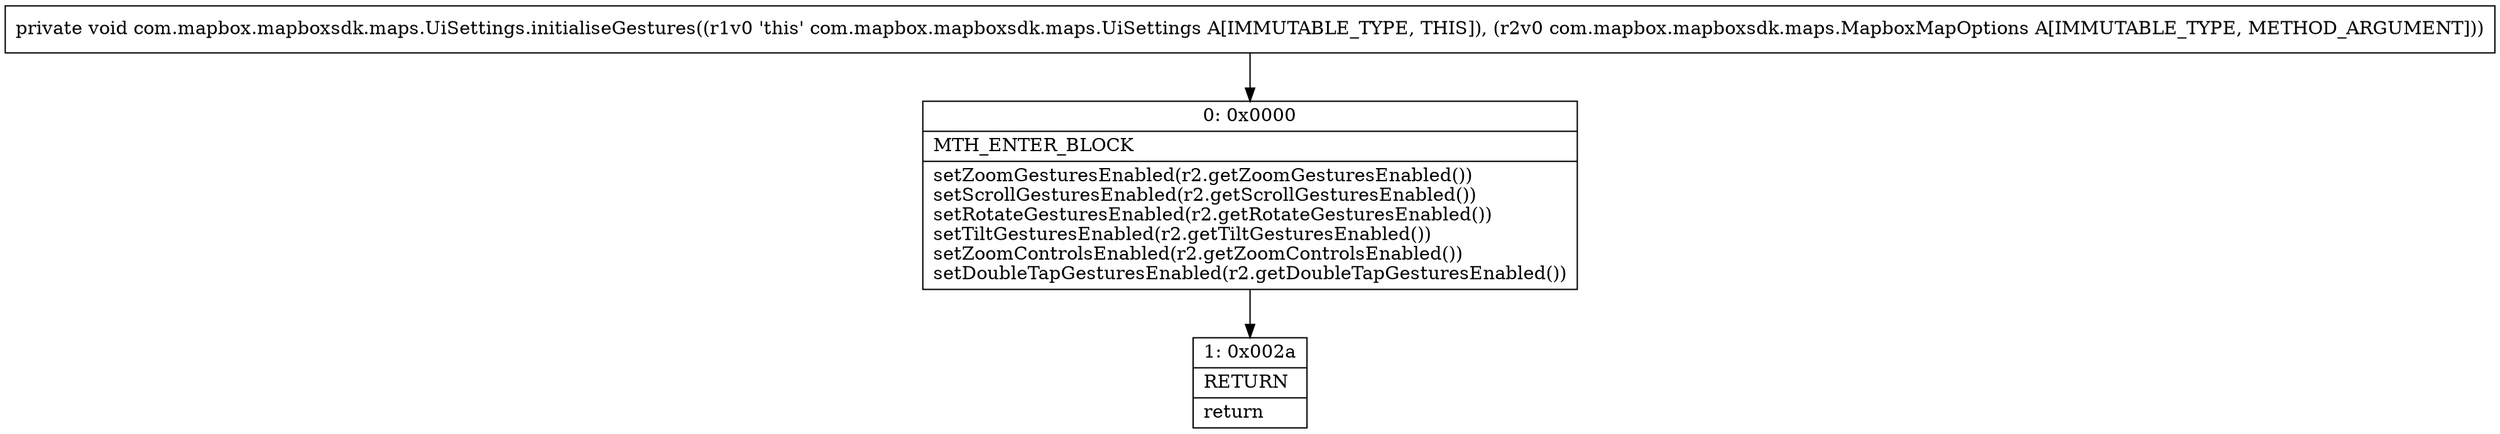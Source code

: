 digraph "CFG forcom.mapbox.mapboxsdk.maps.UiSettings.initialiseGestures(Lcom\/mapbox\/mapboxsdk\/maps\/MapboxMapOptions;)V" {
Node_0 [shape=record,label="{0\:\ 0x0000|MTH_ENTER_BLOCK\l|setZoomGesturesEnabled(r2.getZoomGesturesEnabled())\lsetScrollGesturesEnabled(r2.getScrollGesturesEnabled())\lsetRotateGesturesEnabled(r2.getRotateGesturesEnabled())\lsetTiltGesturesEnabled(r2.getTiltGesturesEnabled())\lsetZoomControlsEnabled(r2.getZoomControlsEnabled())\lsetDoubleTapGesturesEnabled(r2.getDoubleTapGesturesEnabled())\l}"];
Node_1 [shape=record,label="{1\:\ 0x002a|RETURN\l|return\l}"];
MethodNode[shape=record,label="{private void com.mapbox.mapboxsdk.maps.UiSettings.initialiseGestures((r1v0 'this' com.mapbox.mapboxsdk.maps.UiSettings A[IMMUTABLE_TYPE, THIS]), (r2v0 com.mapbox.mapboxsdk.maps.MapboxMapOptions A[IMMUTABLE_TYPE, METHOD_ARGUMENT])) }"];
MethodNode -> Node_0;
Node_0 -> Node_1;
}

